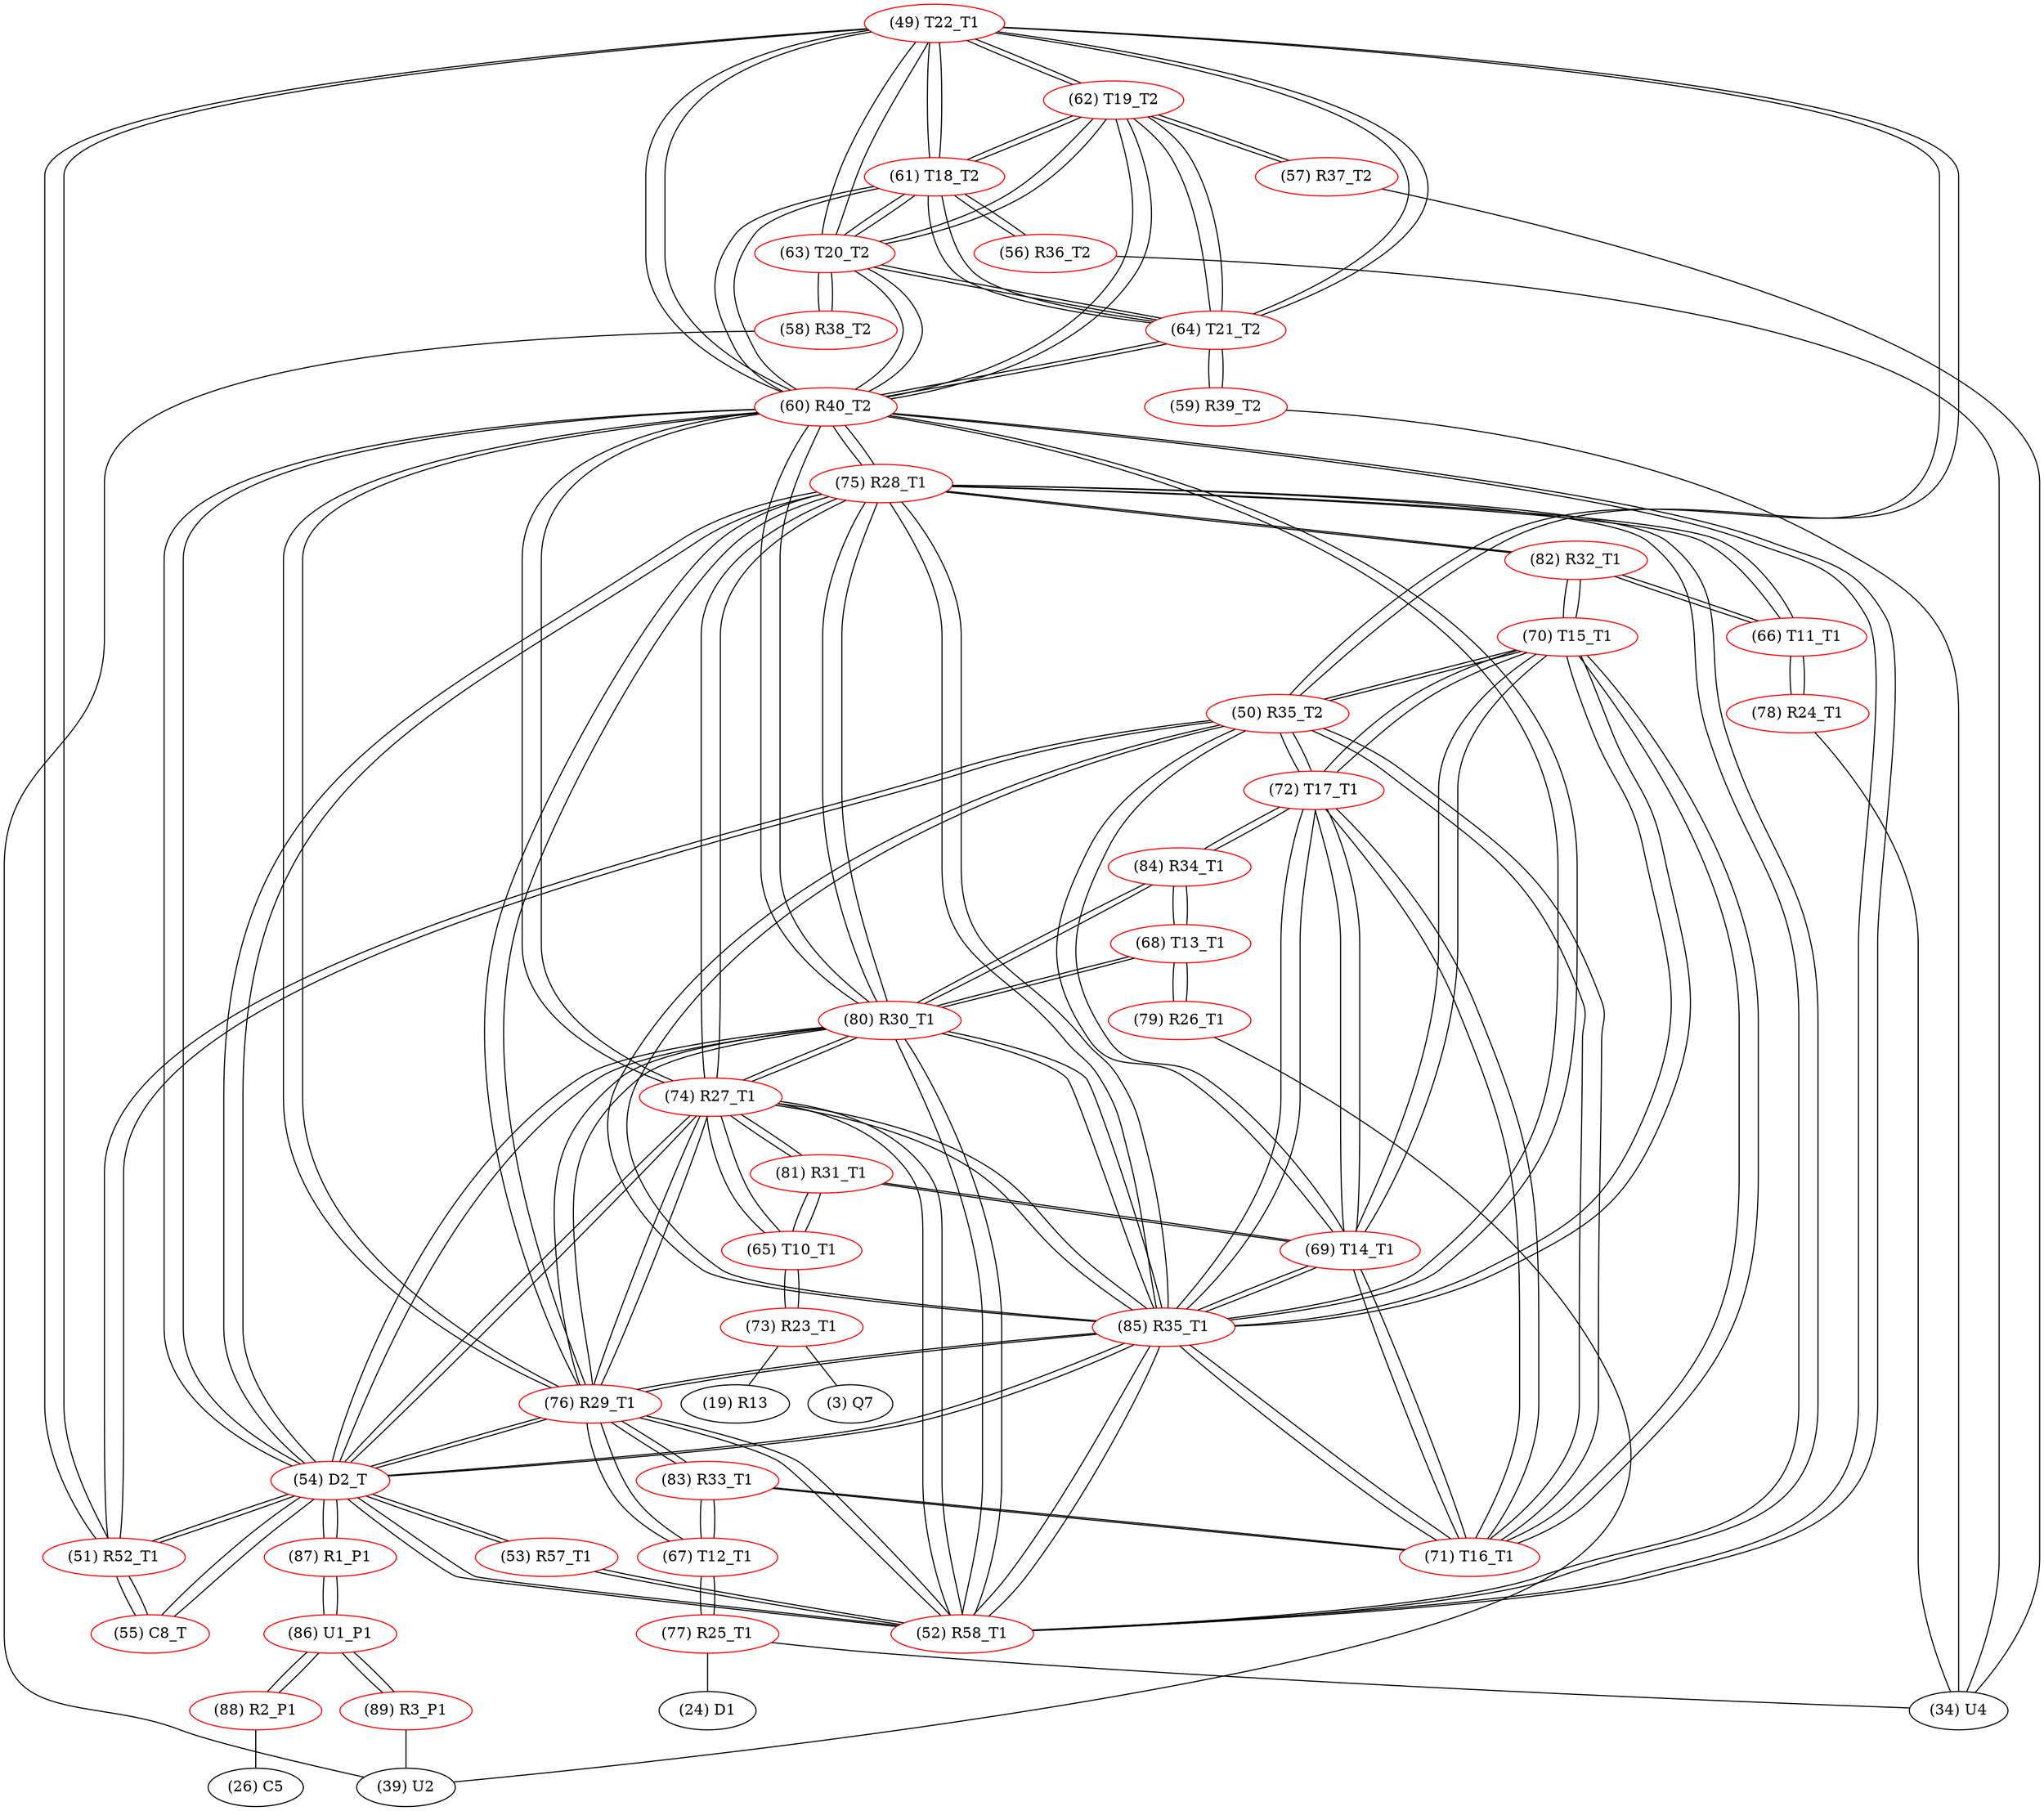 graph {
	49 [label="(49) T22_T1" color=red]
	62 [label="(62) T19_T2"]
	61 [label="(61) T18_T2"]
	60 [label="(60) R40_T2"]
	64 [label="(64) T21_T2"]
	63 [label="(63) T20_T2"]
	51 [label="(51) R52_T1"]
	50 [label="(50) R35_T2"]
	50 [label="(50) R35_T2" color=red]
	71 [label="(71) T16_T1"]
	70 [label="(70) T15_T1"]
	85 [label="(85) R35_T1"]
	69 [label="(69) T14_T1"]
	72 [label="(72) T17_T1"]
	51 [label="(51) R52_T1"]
	49 [label="(49) T22_T1"]
	51 [label="(51) R52_T1" color=red]
	54 [label="(54) D2_T"]
	55 [label="(55) C8_T"]
	50 [label="(50) R35_T2"]
	49 [label="(49) T22_T1"]
	52 [label="(52) R58_T1" color=red]
	53 [label="(53) R57_T1"]
	54 [label="(54) D2_T"]
	76 [label="(76) R29_T1"]
	85 [label="(85) R35_T1"]
	60 [label="(60) R40_T2"]
	80 [label="(80) R30_T1"]
	74 [label="(74) R27_T1"]
	75 [label="(75) R28_T1"]
	53 [label="(53) R57_T1" color=red]
	52 [label="(52) R58_T1"]
	54 [label="(54) D2_T"]
	54 [label="(54) D2_T" color=red]
	51 [label="(51) R52_T1"]
	55 [label="(55) C8_T"]
	52 [label="(52) R58_T1"]
	53 [label="(53) R57_T1"]
	76 [label="(76) R29_T1"]
	85 [label="(85) R35_T1"]
	60 [label="(60) R40_T2"]
	80 [label="(80) R30_T1"]
	74 [label="(74) R27_T1"]
	75 [label="(75) R28_T1"]
	87 [label="(87) R1_P1"]
	55 [label="(55) C8_T" color=red]
	54 [label="(54) D2_T"]
	51 [label="(51) R52_T1"]
	56 [label="(56) R36_T2" color=red]
	34 [label="(34) U4"]
	61 [label="(61) T18_T2"]
	57 [label="(57) R37_T2" color=red]
	34 [label="(34) U4"]
	62 [label="(62) T19_T2"]
	58 [label="(58) R38_T2" color=red]
	39 [label="(39) U2"]
	63 [label="(63) T20_T2"]
	59 [label="(59) R39_T2" color=red]
	34 [label="(34) U4"]
	64 [label="(64) T21_T2"]
	60 [label="(60) R40_T2" color=red]
	76 [label="(76) R29_T1"]
	85 [label="(85) R35_T1"]
	80 [label="(80) R30_T1"]
	54 [label="(54) D2_T"]
	52 [label="(52) R58_T1"]
	74 [label="(74) R27_T1"]
	75 [label="(75) R28_T1"]
	49 [label="(49) T22_T1"]
	62 [label="(62) T19_T2"]
	61 [label="(61) T18_T2"]
	64 [label="(64) T21_T2"]
	63 [label="(63) T20_T2"]
	61 [label="(61) T18_T2" color=red]
	49 [label="(49) T22_T1"]
	62 [label="(62) T19_T2"]
	60 [label="(60) R40_T2"]
	64 [label="(64) T21_T2"]
	63 [label="(63) T20_T2"]
	56 [label="(56) R36_T2"]
	62 [label="(62) T19_T2" color=red]
	49 [label="(49) T22_T1"]
	61 [label="(61) T18_T2"]
	60 [label="(60) R40_T2"]
	64 [label="(64) T21_T2"]
	63 [label="(63) T20_T2"]
	57 [label="(57) R37_T2"]
	63 [label="(63) T20_T2" color=red]
	49 [label="(49) T22_T1"]
	62 [label="(62) T19_T2"]
	61 [label="(61) T18_T2"]
	60 [label="(60) R40_T2"]
	64 [label="(64) T21_T2"]
	58 [label="(58) R38_T2"]
	64 [label="(64) T21_T2" color=red]
	49 [label="(49) T22_T1"]
	62 [label="(62) T19_T2"]
	61 [label="(61) T18_T2"]
	60 [label="(60) R40_T2"]
	63 [label="(63) T20_T2"]
	59 [label="(59) R39_T2"]
	65 [label="(65) T10_T1" color=red]
	73 [label="(73) R23_T1"]
	81 [label="(81) R31_T1"]
	74 [label="(74) R27_T1"]
	66 [label="(66) T11_T1" color=red]
	78 [label="(78) R24_T1"]
	82 [label="(82) R32_T1"]
	75 [label="(75) R28_T1"]
	67 [label="(67) T12_T1" color=red]
	83 [label="(83) R33_T1"]
	76 [label="(76) R29_T1"]
	77 [label="(77) R25_T1"]
	68 [label="(68) T13_T1" color=red]
	80 [label="(80) R30_T1"]
	84 [label="(84) R34_T1"]
	79 [label="(79) R26_T1"]
	69 [label="(69) T14_T1" color=red]
	71 [label="(71) T16_T1"]
	70 [label="(70) T15_T1"]
	85 [label="(85) R35_T1"]
	72 [label="(72) T17_T1"]
	50 [label="(50) R35_T2"]
	81 [label="(81) R31_T1"]
	70 [label="(70) T15_T1" color=red]
	71 [label="(71) T16_T1"]
	85 [label="(85) R35_T1"]
	69 [label="(69) T14_T1"]
	72 [label="(72) T17_T1"]
	50 [label="(50) R35_T2"]
	82 [label="(82) R32_T1"]
	71 [label="(71) T16_T1" color=red]
	70 [label="(70) T15_T1"]
	85 [label="(85) R35_T1"]
	69 [label="(69) T14_T1"]
	72 [label="(72) T17_T1"]
	50 [label="(50) R35_T2"]
	83 [label="(83) R33_T1"]
	72 [label="(72) T17_T1" color=red]
	71 [label="(71) T16_T1"]
	70 [label="(70) T15_T1"]
	85 [label="(85) R35_T1"]
	69 [label="(69) T14_T1"]
	50 [label="(50) R35_T2"]
	84 [label="(84) R34_T1"]
	73 [label="(73) R23_T1" color=red]
	3 [label="(3) Q7"]
	19 [label="(19) R13"]
	65 [label="(65) T10_T1"]
	74 [label="(74) R27_T1" color=red]
	76 [label="(76) R29_T1"]
	85 [label="(85) R35_T1"]
	60 [label="(60) R40_T2"]
	80 [label="(80) R30_T1"]
	54 [label="(54) D2_T"]
	52 [label="(52) R58_T1"]
	75 [label="(75) R28_T1"]
	65 [label="(65) T10_T1"]
	81 [label="(81) R31_T1"]
	75 [label="(75) R28_T1" color=red]
	76 [label="(76) R29_T1"]
	85 [label="(85) R35_T1"]
	60 [label="(60) R40_T2"]
	80 [label="(80) R30_T1"]
	54 [label="(54) D2_T"]
	52 [label="(52) R58_T1"]
	74 [label="(74) R27_T1"]
	82 [label="(82) R32_T1"]
	66 [label="(66) T11_T1"]
	76 [label="(76) R29_T1" color=red]
	85 [label="(85) R35_T1"]
	60 [label="(60) R40_T2"]
	80 [label="(80) R30_T1"]
	54 [label="(54) D2_T"]
	52 [label="(52) R58_T1"]
	74 [label="(74) R27_T1"]
	75 [label="(75) R28_T1"]
	83 [label="(83) R33_T1"]
	67 [label="(67) T12_T1"]
	77 [label="(77) R25_T1" color=red]
	24 [label="(24) D1"]
	34 [label="(34) U4"]
	67 [label="(67) T12_T1"]
	78 [label="(78) R24_T1" color=red]
	34 [label="(34) U4"]
	66 [label="(66) T11_T1"]
	79 [label="(79) R26_T1" color=red]
	39 [label="(39) U2"]
	68 [label="(68) T13_T1"]
	80 [label="(80) R30_T1" color=red]
	76 [label="(76) R29_T1"]
	85 [label="(85) R35_T1"]
	60 [label="(60) R40_T2"]
	54 [label="(54) D2_T"]
	52 [label="(52) R58_T1"]
	74 [label="(74) R27_T1"]
	75 [label="(75) R28_T1"]
	84 [label="(84) R34_T1"]
	68 [label="(68) T13_T1"]
	81 [label="(81) R31_T1" color=red]
	65 [label="(65) T10_T1"]
	74 [label="(74) R27_T1"]
	69 [label="(69) T14_T1"]
	82 [label="(82) R32_T1" color=red]
	70 [label="(70) T15_T1"]
	75 [label="(75) R28_T1"]
	66 [label="(66) T11_T1"]
	83 [label="(83) R33_T1" color=red]
	71 [label="(71) T16_T1"]
	76 [label="(76) R29_T1"]
	67 [label="(67) T12_T1"]
	84 [label="(84) R34_T1" color=red]
	72 [label="(72) T17_T1"]
	80 [label="(80) R30_T1"]
	68 [label="(68) T13_T1"]
	85 [label="(85) R35_T1" color=red]
	76 [label="(76) R29_T1"]
	60 [label="(60) R40_T2"]
	80 [label="(80) R30_T1"]
	54 [label="(54) D2_T"]
	52 [label="(52) R58_T1"]
	74 [label="(74) R27_T1"]
	75 [label="(75) R28_T1"]
	71 [label="(71) T16_T1"]
	70 [label="(70) T15_T1"]
	69 [label="(69) T14_T1"]
	72 [label="(72) T17_T1"]
	50 [label="(50) R35_T2"]
	86 [label="(86) U1_P1" color=red]
	89 [label="(89) R3_P1"]
	88 [label="(88) R2_P1"]
	87 [label="(87) R1_P1"]
	87 [label="(87) R1_P1" color=red]
	54 [label="(54) D2_T"]
	86 [label="(86) U1_P1"]
	88 [label="(88) R2_P1" color=red]
	26 [label="(26) C5"]
	86 [label="(86) U1_P1"]
	89 [label="(89) R3_P1" color=red]
	39 [label="(39) U2"]
	86 [label="(86) U1_P1"]
	49 -- 62
	49 -- 61
	49 -- 60
	49 -- 64
	49 -- 63
	49 -- 51
	49 -- 50
	50 -- 71
	50 -- 70
	50 -- 85
	50 -- 69
	50 -- 72
	50 -- 51
	50 -- 49
	51 -- 54
	51 -- 55
	51 -- 50
	51 -- 49
	52 -- 53
	52 -- 54
	52 -- 76
	52 -- 85
	52 -- 60
	52 -- 80
	52 -- 74
	52 -- 75
	53 -- 52
	53 -- 54
	54 -- 51
	54 -- 55
	54 -- 52
	54 -- 53
	54 -- 76
	54 -- 85
	54 -- 60
	54 -- 80
	54 -- 74
	54 -- 75
	54 -- 87
	55 -- 54
	55 -- 51
	56 -- 34
	56 -- 61
	57 -- 34
	57 -- 62
	58 -- 39
	58 -- 63
	59 -- 34
	59 -- 64
	60 -- 76
	60 -- 85
	60 -- 80
	60 -- 54
	60 -- 52
	60 -- 74
	60 -- 75
	60 -- 49
	60 -- 62
	60 -- 61
	60 -- 64
	60 -- 63
	61 -- 49
	61 -- 62
	61 -- 60
	61 -- 64
	61 -- 63
	61 -- 56
	62 -- 49
	62 -- 61
	62 -- 60
	62 -- 64
	62 -- 63
	62 -- 57
	63 -- 49
	63 -- 62
	63 -- 61
	63 -- 60
	63 -- 64
	63 -- 58
	64 -- 49
	64 -- 62
	64 -- 61
	64 -- 60
	64 -- 63
	64 -- 59
	65 -- 73
	65 -- 81
	65 -- 74
	66 -- 78
	66 -- 82
	66 -- 75
	67 -- 83
	67 -- 76
	67 -- 77
	68 -- 80
	68 -- 84
	68 -- 79
	69 -- 71
	69 -- 70
	69 -- 85
	69 -- 72
	69 -- 50
	69 -- 81
	70 -- 71
	70 -- 85
	70 -- 69
	70 -- 72
	70 -- 50
	70 -- 82
	71 -- 70
	71 -- 85
	71 -- 69
	71 -- 72
	71 -- 50
	71 -- 83
	72 -- 71
	72 -- 70
	72 -- 85
	72 -- 69
	72 -- 50
	72 -- 84
	73 -- 3
	73 -- 19
	73 -- 65
	74 -- 76
	74 -- 85
	74 -- 60
	74 -- 80
	74 -- 54
	74 -- 52
	74 -- 75
	74 -- 65
	74 -- 81
	75 -- 76
	75 -- 85
	75 -- 60
	75 -- 80
	75 -- 54
	75 -- 52
	75 -- 74
	75 -- 82
	75 -- 66
	76 -- 85
	76 -- 60
	76 -- 80
	76 -- 54
	76 -- 52
	76 -- 74
	76 -- 75
	76 -- 83
	76 -- 67
	77 -- 24
	77 -- 34
	77 -- 67
	78 -- 34
	78 -- 66
	79 -- 39
	79 -- 68
	80 -- 76
	80 -- 85
	80 -- 60
	80 -- 54
	80 -- 52
	80 -- 74
	80 -- 75
	80 -- 84
	80 -- 68
	81 -- 65
	81 -- 74
	81 -- 69
	82 -- 70
	82 -- 75
	82 -- 66
	83 -- 71
	83 -- 76
	83 -- 67
	84 -- 72
	84 -- 80
	84 -- 68
	85 -- 76
	85 -- 60
	85 -- 80
	85 -- 54
	85 -- 52
	85 -- 74
	85 -- 75
	85 -- 71
	85 -- 70
	85 -- 69
	85 -- 72
	85 -- 50
	86 -- 89
	86 -- 88
	86 -- 87
	87 -- 54
	87 -- 86
	88 -- 26
	88 -- 86
	89 -- 39
	89 -- 86
}